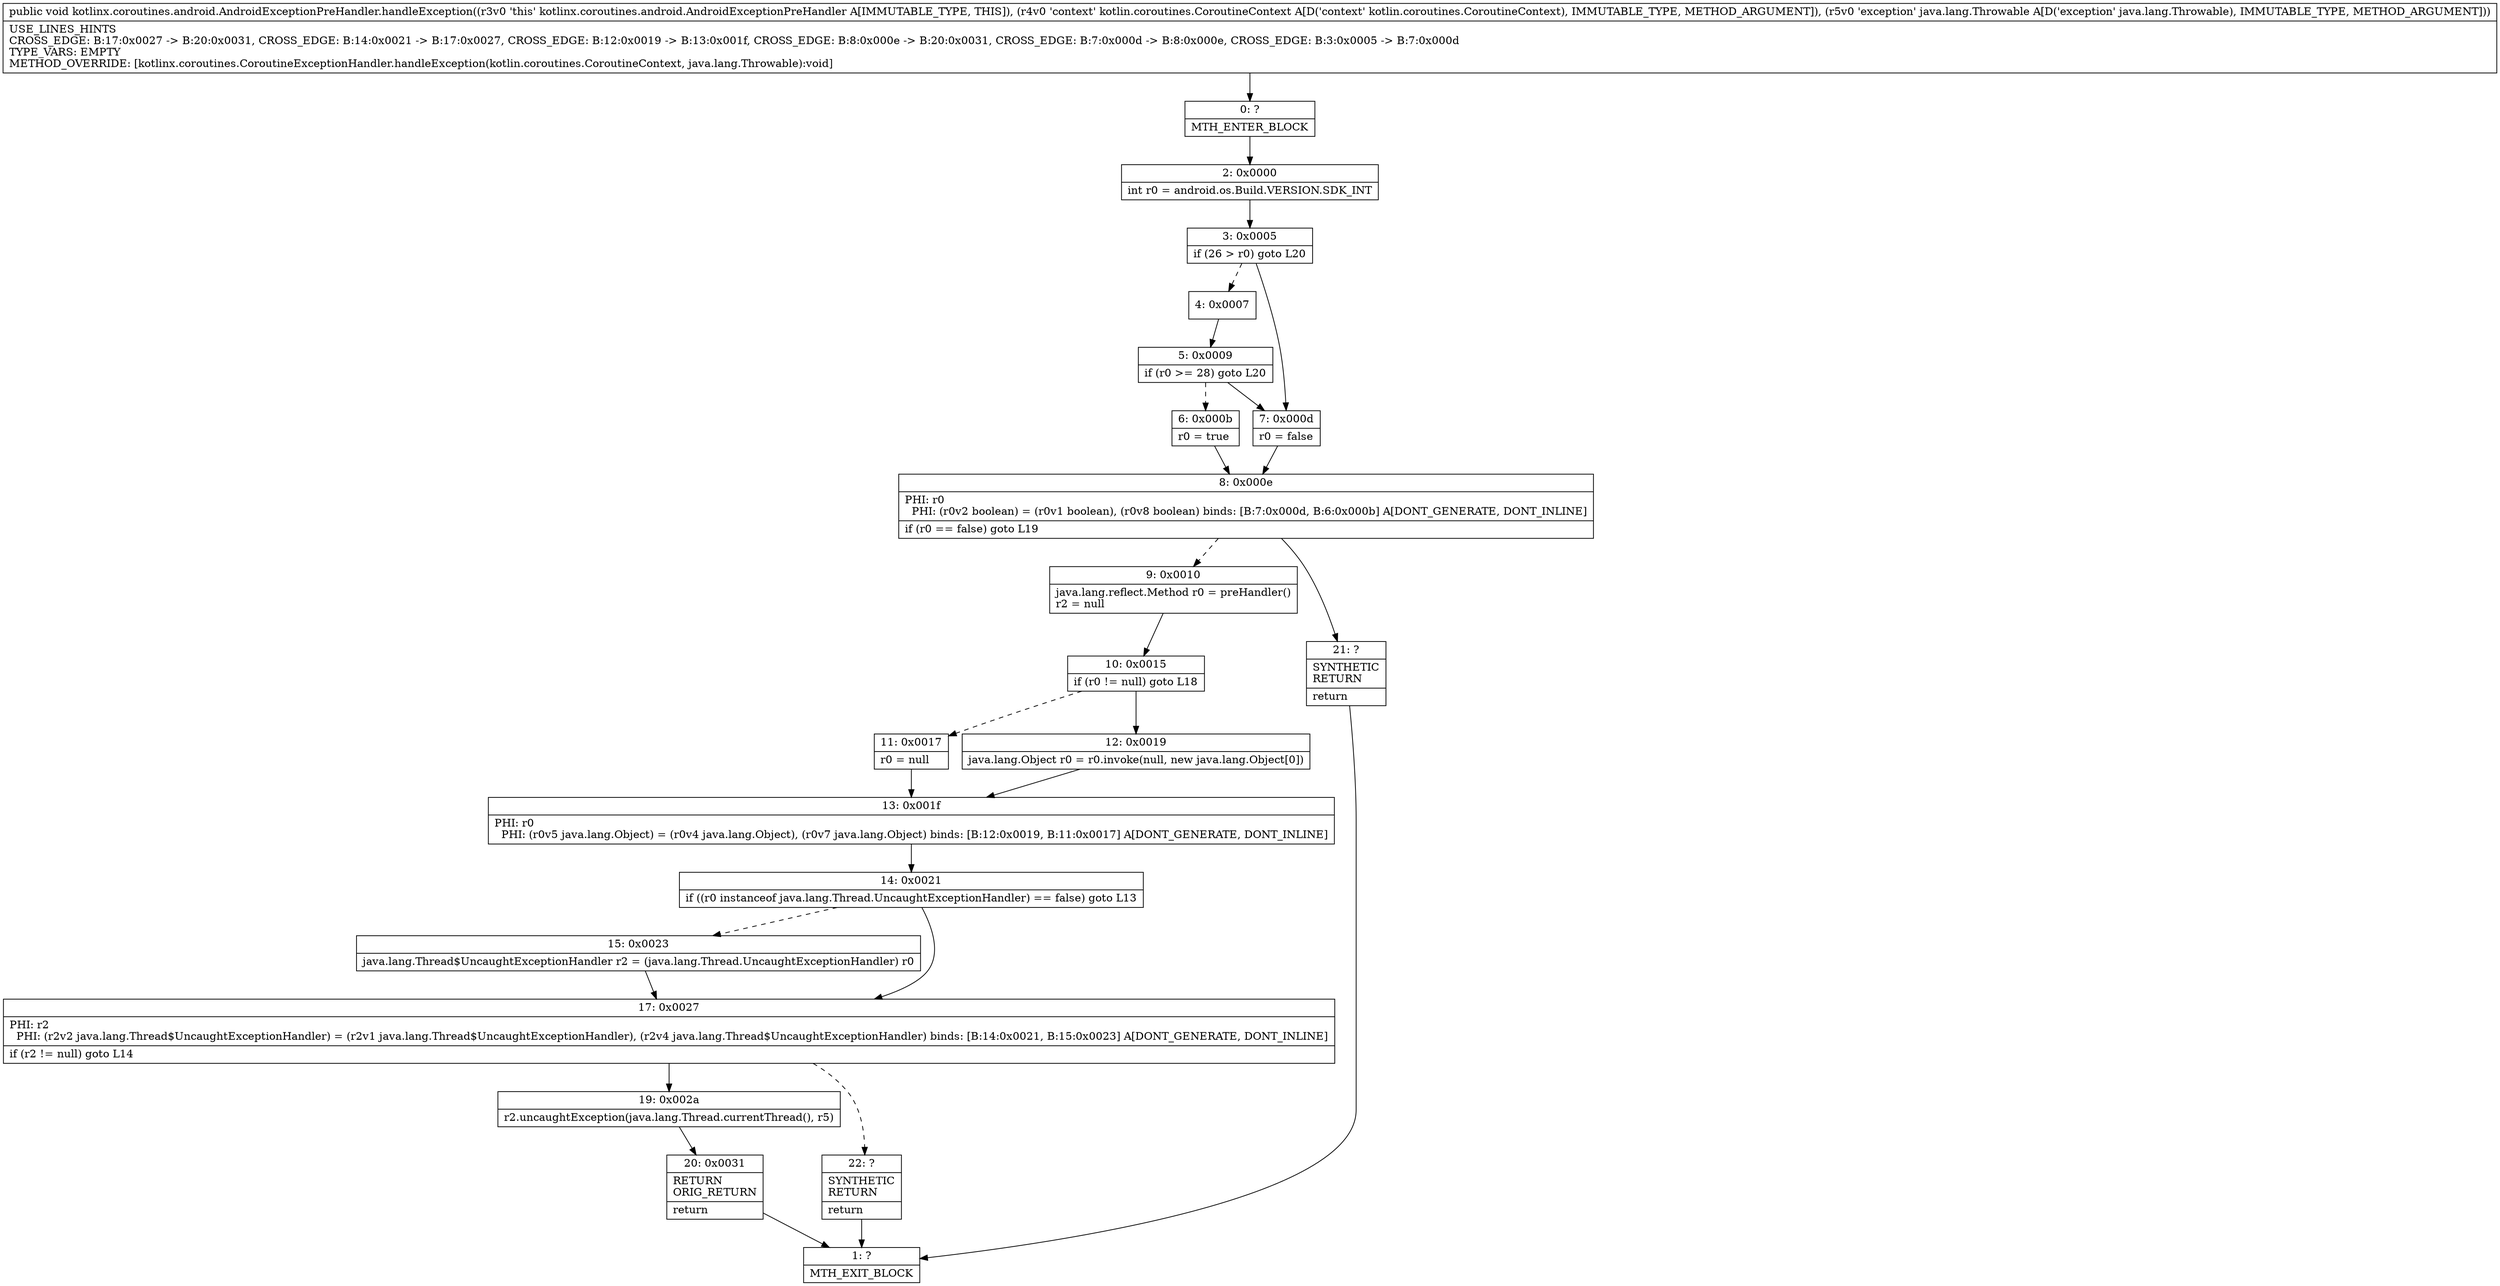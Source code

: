 digraph "CFG forkotlinx.coroutines.android.AndroidExceptionPreHandler.handleException(Lkotlin\/coroutines\/CoroutineContext;Ljava\/lang\/Throwable;)V" {
Node_0 [shape=record,label="{0\:\ ?|MTH_ENTER_BLOCK\l}"];
Node_2 [shape=record,label="{2\:\ 0x0000|int r0 = android.os.Build.VERSION.SDK_INT\l}"];
Node_3 [shape=record,label="{3\:\ 0x0005|if (26 \> r0) goto L20\l}"];
Node_4 [shape=record,label="{4\:\ 0x0007}"];
Node_5 [shape=record,label="{5\:\ 0x0009|if (r0 \>= 28) goto L20\l}"];
Node_6 [shape=record,label="{6\:\ 0x000b|r0 = true\l}"];
Node_8 [shape=record,label="{8\:\ 0x000e|PHI: r0 \l  PHI: (r0v2 boolean) = (r0v1 boolean), (r0v8 boolean) binds: [B:7:0x000d, B:6:0x000b] A[DONT_GENERATE, DONT_INLINE]\l|if (r0 == false) goto L19\l}"];
Node_9 [shape=record,label="{9\:\ 0x0010|java.lang.reflect.Method r0 = preHandler()\lr2 = null\l}"];
Node_10 [shape=record,label="{10\:\ 0x0015|if (r0 != null) goto L18\l}"];
Node_11 [shape=record,label="{11\:\ 0x0017|r0 = null\l}"];
Node_13 [shape=record,label="{13\:\ 0x001f|PHI: r0 \l  PHI: (r0v5 java.lang.Object) = (r0v4 java.lang.Object), (r0v7 java.lang.Object) binds: [B:12:0x0019, B:11:0x0017] A[DONT_GENERATE, DONT_INLINE]\l}"];
Node_14 [shape=record,label="{14\:\ 0x0021|if ((r0 instanceof java.lang.Thread.UncaughtExceptionHandler) == false) goto L13\l}"];
Node_15 [shape=record,label="{15\:\ 0x0023|java.lang.Thread$UncaughtExceptionHandler r2 = (java.lang.Thread.UncaughtExceptionHandler) r0\l}"];
Node_17 [shape=record,label="{17\:\ 0x0027|PHI: r2 \l  PHI: (r2v2 java.lang.Thread$UncaughtExceptionHandler) = (r2v1 java.lang.Thread$UncaughtExceptionHandler), (r2v4 java.lang.Thread$UncaughtExceptionHandler) binds: [B:14:0x0021, B:15:0x0023] A[DONT_GENERATE, DONT_INLINE]\l|if (r2 != null) goto L14\l}"];
Node_19 [shape=record,label="{19\:\ 0x002a|r2.uncaughtException(java.lang.Thread.currentThread(), r5)\l}"];
Node_20 [shape=record,label="{20\:\ 0x0031|RETURN\lORIG_RETURN\l|return\l}"];
Node_1 [shape=record,label="{1\:\ ?|MTH_EXIT_BLOCK\l}"];
Node_22 [shape=record,label="{22\:\ ?|SYNTHETIC\lRETURN\l|return\l}"];
Node_12 [shape=record,label="{12\:\ 0x0019|java.lang.Object r0 = r0.invoke(null, new java.lang.Object[0])\l}"];
Node_21 [shape=record,label="{21\:\ ?|SYNTHETIC\lRETURN\l|return\l}"];
Node_7 [shape=record,label="{7\:\ 0x000d|r0 = false\l}"];
MethodNode[shape=record,label="{public void kotlinx.coroutines.android.AndroidExceptionPreHandler.handleException((r3v0 'this' kotlinx.coroutines.android.AndroidExceptionPreHandler A[IMMUTABLE_TYPE, THIS]), (r4v0 'context' kotlin.coroutines.CoroutineContext A[D('context' kotlin.coroutines.CoroutineContext), IMMUTABLE_TYPE, METHOD_ARGUMENT]), (r5v0 'exception' java.lang.Throwable A[D('exception' java.lang.Throwable), IMMUTABLE_TYPE, METHOD_ARGUMENT]))  | USE_LINES_HINTS\lCROSS_EDGE: B:17:0x0027 \-\> B:20:0x0031, CROSS_EDGE: B:14:0x0021 \-\> B:17:0x0027, CROSS_EDGE: B:12:0x0019 \-\> B:13:0x001f, CROSS_EDGE: B:8:0x000e \-\> B:20:0x0031, CROSS_EDGE: B:7:0x000d \-\> B:8:0x000e, CROSS_EDGE: B:3:0x0005 \-\> B:7:0x000d\lTYPE_VARS: EMPTY\lMETHOD_OVERRIDE: [kotlinx.coroutines.CoroutineExceptionHandler.handleException(kotlin.coroutines.CoroutineContext, java.lang.Throwable):void]\l}"];
MethodNode -> Node_0;Node_0 -> Node_2;
Node_2 -> Node_3;
Node_3 -> Node_4[style=dashed];
Node_3 -> Node_7;
Node_4 -> Node_5;
Node_5 -> Node_6[style=dashed];
Node_5 -> Node_7;
Node_6 -> Node_8;
Node_8 -> Node_9[style=dashed];
Node_8 -> Node_21;
Node_9 -> Node_10;
Node_10 -> Node_11[style=dashed];
Node_10 -> Node_12;
Node_11 -> Node_13;
Node_13 -> Node_14;
Node_14 -> Node_15[style=dashed];
Node_14 -> Node_17;
Node_15 -> Node_17;
Node_17 -> Node_19;
Node_17 -> Node_22[style=dashed];
Node_19 -> Node_20;
Node_20 -> Node_1;
Node_22 -> Node_1;
Node_12 -> Node_13;
Node_21 -> Node_1;
Node_7 -> Node_8;
}


